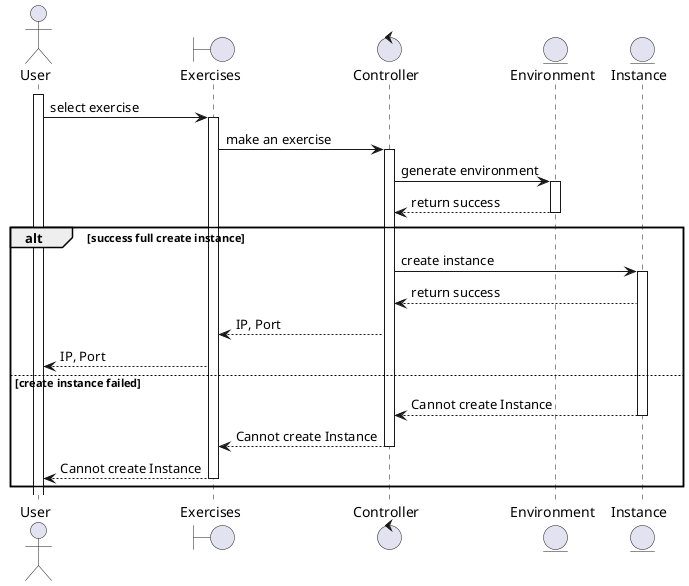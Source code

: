 @startuml

actor User 
activate User

boundary Exercises

User -> Exercises : select exercise
activate Exercises


control Controller

Exercises -> Controller : make an exercise
activate Controller

entity Environment



    Controller -> Environment : generate environment
    activate Environment
    Environment --> Controller : return success
    deactivate Environment


alt success full create instance
    entity Instance
    Controller -> Instance : create instance
    activate Instance
    Instance --> Controller : return success
    Controller --> Exercises : IP, Port
    Exercises --> User : IP, Port
else create instance failed 
    Instance --> Controller : Cannot create Instance
    deactivate Instance
    Controller --> Exercises : Cannot create Instance
    deactivate Controller
    Exercises --> User : Cannot create Instance
    deactivate Exercises
end






@enduml